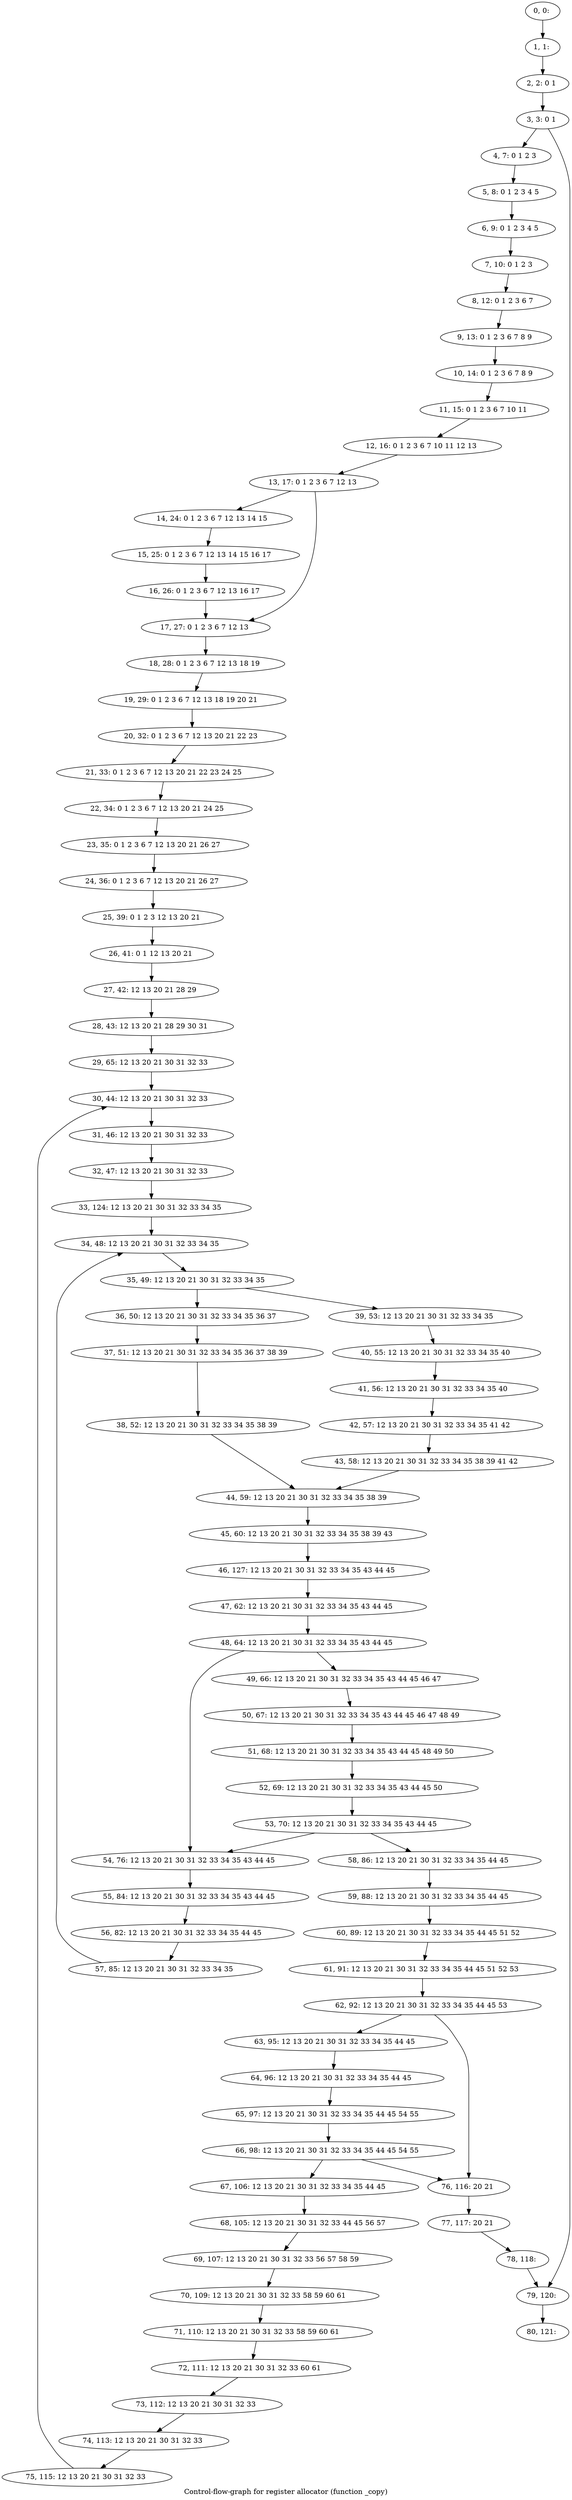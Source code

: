 digraph G {
graph [label="Control-flow-graph for register allocator (function _copy)"]
0[label="0, 0: "];
1[label="1, 1: "];
2[label="2, 2: 0 1 "];
3[label="3, 3: 0 1 "];
4[label="4, 7: 0 1 2 3 "];
5[label="5, 8: 0 1 2 3 4 5 "];
6[label="6, 9: 0 1 2 3 4 5 "];
7[label="7, 10: 0 1 2 3 "];
8[label="8, 12: 0 1 2 3 6 7 "];
9[label="9, 13: 0 1 2 3 6 7 8 9 "];
10[label="10, 14: 0 1 2 3 6 7 8 9 "];
11[label="11, 15: 0 1 2 3 6 7 10 11 "];
12[label="12, 16: 0 1 2 3 6 7 10 11 12 13 "];
13[label="13, 17: 0 1 2 3 6 7 12 13 "];
14[label="14, 24: 0 1 2 3 6 7 12 13 14 15 "];
15[label="15, 25: 0 1 2 3 6 7 12 13 14 15 16 17 "];
16[label="16, 26: 0 1 2 3 6 7 12 13 16 17 "];
17[label="17, 27: 0 1 2 3 6 7 12 13 "];
18[label="18, 28: 0 1 2 3 6 7 12 13 18 19 "];
19[label="19, 29: 0 1 2 3 6 7 12 13 18 19 20 21 "];
20[label="20, 32: 0 1 2 3 6 7 12 13 20 21 22 23 "];
21[label="21, 33: 0 1 2 3 6 7 12 13 20 21 22 23 24 25 "];
22[label="22, 34: 0 1 2 3 6 7 12 13 20 21 24 25 "];
23[label="23, 35: 0 1 2 3 6 7 12 13 20 21 26 27 "];
24[label="24, 36: 0 1 2 3 6 7 12 13 20 21 26 27 "];
25[label="25, 39: 0 1 2 3 12 13 20 21 "];
26[label="26, 41: 0 1 12 13 20 21 "];
27[label="27, 42: 12 13 20 21 28 29 "];
28[label="28, 43: 12 13 20 21 28 29 30 31 "];
29[label="29, 65: 12 13 20 21 30 31 32 33 "];
30[label="30, 44: 12 13 20 21 30 31 32 33 "];
31[label="31, 46: 12 13 20 21 30 31 32 33 "];
32[label="32, 47: 12 13 20 21 30 31 32 33 "];
33[label="33, 124: 12 13 20 21 30 31 32 33 34 35 "];
34[label="34, 48: 12 13 20 21 30 31 32 33 34 35 "];
35[label="35, 49: 12 13 20 21 30 31 32 33 34 35 "];
36[label="36, 50: 12 13 20 21 30 31 32 33 34 35 36 37 "];
37[label="37, 51: 12 13 20 21 30 31 32 33 34 35 36 37 38 39 "];
38[label="38, 52: 12 13 20 21 30 31 32 33 34 35 38 39 "];
39[label="39, 53: 12 13 20 21 30 31 32 33 34 35 "];
40[label="40, 55: 12 13 20 21 30 31 32 33 34 35 40 "];
41[label="41, 56: 12 13 20 21 30 31 32 33 34 35 40 "];
42[label="42, 57: 12 13 20 21 30 31 32 33 34 35 41 42 "];
43[label="43, 58: 12 13 20 21 30 31 32 33 34 35 38 39 41 42 "];
44[label="44, 59: 12 13 20 21 30 31 32 33 34 35 38 39 "];
45[label="45, 60: 12 13 20 21 30 31 32 33 34 35 38 39 43 "];
46[label="46, 127: 12 13 20 21 30 31 32 33 34 35 43 44 45 "];
47[label="47, 62: 12 13 20 21 30 31 32 33 34 35 43 44 45 "];
48[label="48, 64: 12 13 20 21 30 31 32 33 34 35 43 44 45 "];
49[label="49, 66: 12 13 20 21 30 31 32 33 34 35 43 44 45 46 47 "];
50[label="50, 67: 12 13 20 21 30 31 32 33 34 35 43 44 45 46 47 48 49 "];
51[label="51, 68: 12 13 20 21 30 31 32 33 34 35 43 44 45 48 49 50 "];
52[label="52, 69: 12 13 20 21 30 31 32 33 34 35 43 44 45 50 "];
53[label="53, 70: 12 13 20 21 30 31 32 33 34 35 43 44 45 "];
54[label="54, 76: 12 13 20 21 30 31 32 33 34 35 43 44 45 "];
55[label="55, 84: 12 13 20 21 30 31 32 33 34 35 43 44 45 "];
56[label="56, 82: 12 13 20 21 30 31 32 33 34 35 44 45 "];
57[label="57, 85: 12 13 20 21 30 31 32 33 34 35 "];
58[label="58, 86: 12 13 20 21 30 31 32 33 34 35 44 45 "];
59[label="59, 88: 12 13 20 21 30 31 32 33 34 35 44 45 "];
60[label="60, 89: 12 13 20 21 30 31 32 33 34 35 44 45 51 52 "];
61[label="61, 91: 12 13 20 21 30 31 32 33 34 35 44 45 51 52 53 "];
62[label="62, 92: 12 13 20 21 30 31 32 33 34 35 44 45 53 "];
63[label="63, 95: 12 13 20 21 30 31 32 33 34 35 44 45 "];
64[label="64, 96: 12 13 20 21 30 31 32 33 34 35 44 45 "];
65[label="65, 97: 12 13 20 21 30 31 32 33 34 35 44 45 54 55 "];
66[label="66, 98: 12 13 20 21 30 31 32 33 34 35 44 45 54 55 "];
67[label="67, 106: 12 13 20 21 30 31 32 33 34 35 44 45 "];
68[label="68, 105: 12 13 20 21 30 31 32 33 44 45 56 57 "];
69[label="69, 107: 12 13 20 21 30 31 32 33 56 57 58 59 "];
70[label="70, 109: 12 13 20 21 30 31 32 33 58 59 60 61 "];
71[label="71, 110: 12 13 20 21 30 31 32 33 58 59 60 61 "];
72[label="72, 111: 12 13 20 21 30 31 32 33 60 61 "];
73[label="73, 112: 12 13 20 21 30 31 32 33 "];
74[label="74, 113: 12 13 20 21 30 31 32 33 "];
75[label="75, 115: 12 13 20 21 30 31 32 33 "];
76[label="76, 116: 20 21 "];
77[label="77, 117: 20 21 "];
78[label="78, 118: "];
79[label="79, 120: "];
80[label="80, 121: "];
0->1 ;
1->2 ;
2->3 ;
3->4 ;
3->79 ;
4->5 ;
5->6 ;
6->7 ;
7->8 ;
8->9 ;
9->10 ;
10->11 ;
11->12 ;
12->13 ;
13->14 ;
13->17 ;
14->15 ;
15->16 ;
16->17 ;
17->18 ;
18->19 ;
19->20 ;
20->21 ;
21->22 ;
22->23 ;
23->24 ;
24->25 ;
25->26 ;
26->27 ;
27->28 ;
28->29 ;
29->30 ;
30->31 ;
31->32 ;
32->33 ;
33->34 ;
34->35 ;
35->36 ;
35->39 ;
36->37 ;
37->38 ;
38->44 ;
39->40 ;
40->41 ;
41->42 ;
42->43 ;
43->44 ;
44->45 ;
45->46 ;
46->47 ;
47->48 ;
48->49 ;
48->54 ;
49->50 ;
50->51 ;
51->52 ;
52->53 ;
53->54 ;
53->58 ;
54->55 ;
55->56 ;
56->57 ;
57->34 ;
58->59 ;
59->60 ;
60->61 ;
61->62 ;
62->63 ;
62->76 ;
63->64 ;
64->65 ;
65->66 ;
66->67 ;
66->76 ;
67->68 ;
68->69 ;
69->70 ;
70->71 ;
71->72 ;
72->73 ;
73->74 ;
74->75 ;
75->30 ;
76->77 ;
77->78 ;
78->79 ;
79->80 ;
}
